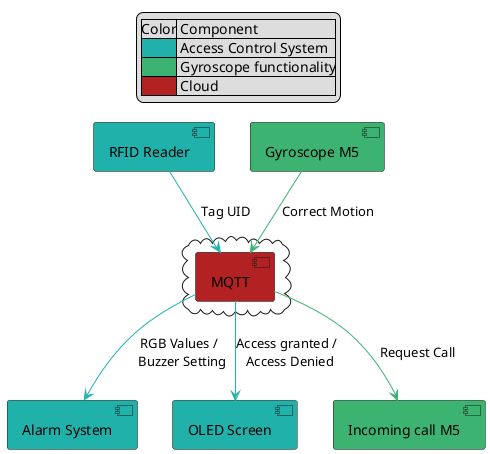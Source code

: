 @startuml

legend Top
    |Color| Component |
    |<#LightSeaGreen>| Access Control System|
    |<#MediumSeaGreen>| Gyroscope functionality|
    |<#FireBrick>| Cloud|
endlegend

[RFID Reader] #LightSeaGreen
[Alarm System] #LightSeaGreen
[OLED Screen] #LightSeaGreen
[Gyroscope M5] #MediumSeaGreen
[Incoming call M5] #MediumSeaGreen
cloud {
    [MQTT] #FireBrick
}

[RFID Reader] -[#LightSeaGreen]-> [MQTT] : Tag UID
[MQTT] -[#LightSeaGreen]-> [OLED Screen] : Access granted / \n Access Denied
[MQTT] -[#LightSeaGreen]-> [Alarm System] : RGB Values / \n Buzzer Setting
[Gyroscope M5] -[#MediumSeaGreen]-> [MQTT] : Correct Motion
[MQTT] -[#MediumSeaGreen]-> [Incoming call M5] : Request Call

@enduml
